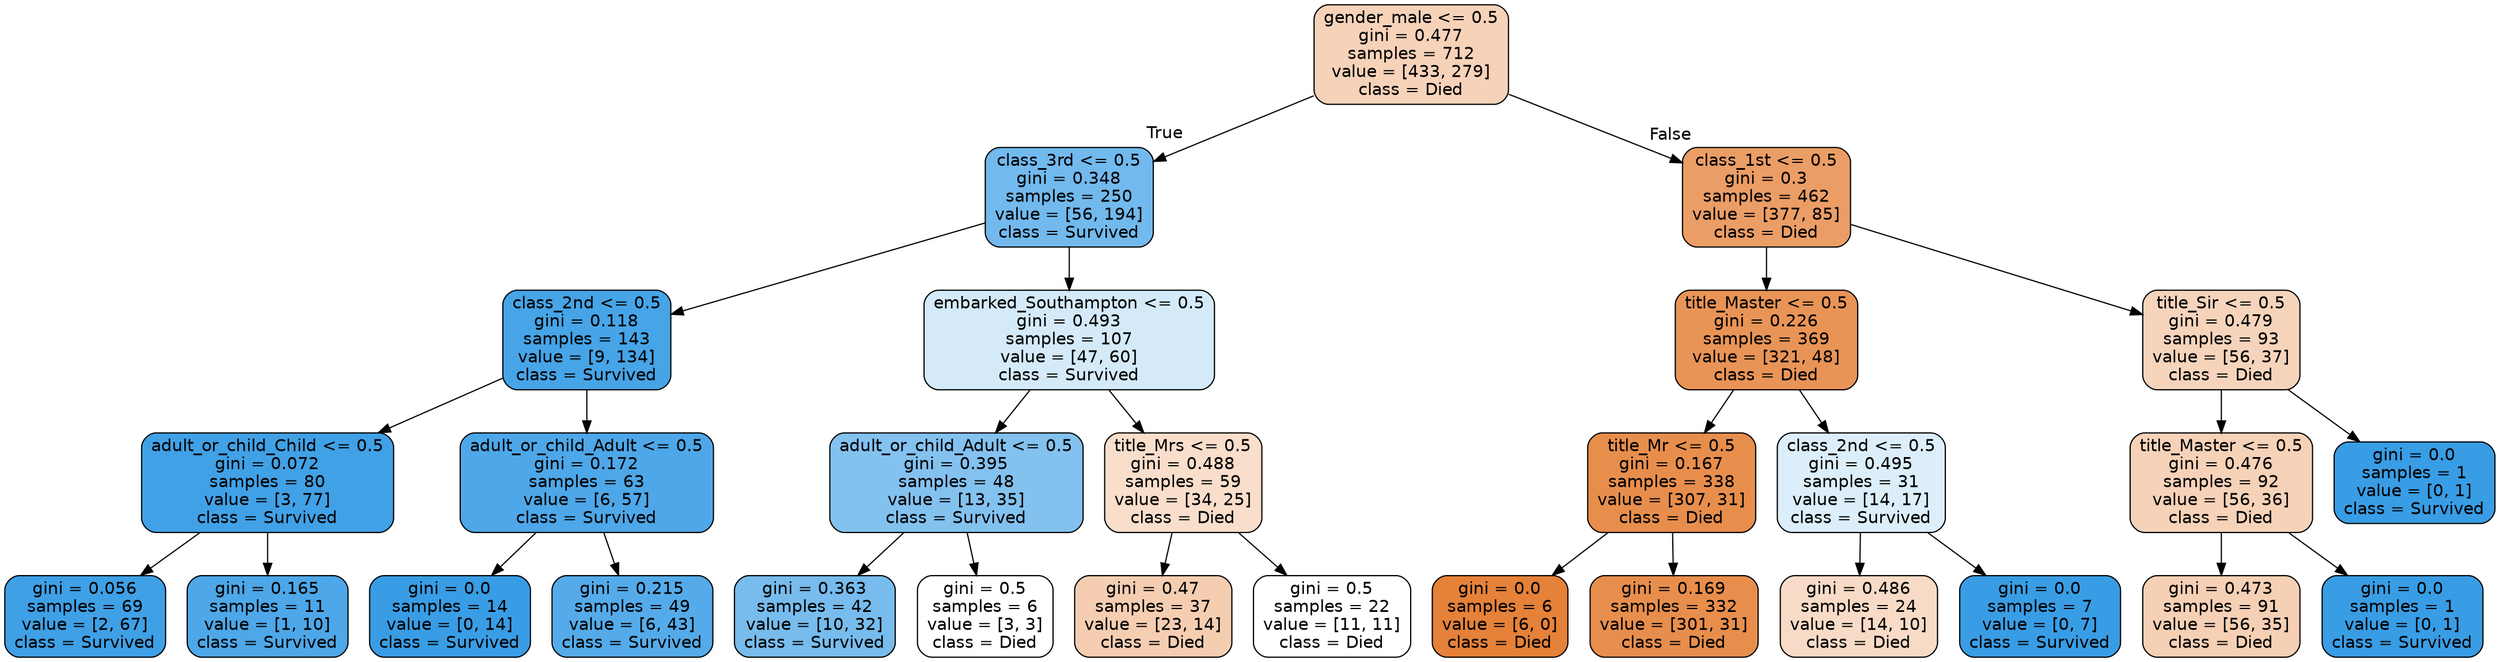 digraph Tree {
node [shape=box, style="filled, rounded", color="black", fontname="helvetica"] ;
edge [fontname="helvetica"] ;
0 [label="gender_male <= 0.5\ngini = 0.477\nsamples = 712\nvalue = [433, 279]\nclass = Died", fillcolor="#f6d2b9"] ;
1 [label="class_3rd <= 0.5\ngini = 0.348\nsamples = 250\nvalue = [56, 194]\nclass = Survived", fillcolor="#72b9ed"] ;
0 -> 1 [labeldistance=2.5, labelangle=45, headlabel="True"] ;
2 [label="class_2nd <= 0.5\ngini = 0.118\nsamples = 143\nvalue = [9, 134]\nclass = Survived", fillcolor="#46a4e7"] ;
1 -> 2 ;
3 [label="adult_or_child_Child <= 0.5\ngini = 0.072\nsamples = 80\nvalue = [3, 77]\nclass = Survived", fillcolor="#41a1e6"] ;
2 -> 3 ;
4 [label="gini = 0.056\nsamples = 69\nvalue = [2, 67]\nclass = Survived", fillcolor="#3fa0e6"] ;
3 -> 4 ;
5 [label="gini = 0.165\nsamples = 11\nvalue = [1, 10]\nclass = Survived", fillcolor="#4da7e8"] ;
3 -> 5 ;
6 [label="adult_or_child_Adult <= 0.5\ngini = 0.172\nsamples = 63\nvalue = [6, 57]\nclass = Survived", fillcolor="#4ea7e8"] ;
2 -> 6 ;
7 [label="gini = 0.0\nsamples = 14\nvalue = [0, 14]\nclass = Survived", fillcolor="#399de5"] ;
6 -> 7 ;
8 [label="gini = 0.215\nsamples = 49\nvalue = [6, 43]\nclass = Survived", fillcolor="#55abe9"] ;
6 -> 8 ;
9 [label="embarked_Southampton <= 0.5\ngini = 0.493\nsamples = 107\nvalue = [47, 60]\nclass = Survived", fillcolor="#d4eaf9"] ;
1 -> 9 ;
10 [label="adult_or_child_Adult <= 0.5\ngini = 0.395\nsamples = 48\nvalue = [13, 35]\nclass = Survived", fillcolor="#83c1ef"] ;
9 -> 10 ;
11 [label="gini = 0.363\nsamples = 42\nvalue = [10, 32]\nclass = Survived", fillcolor="#77bced"] ;
10 -> 11 ;
12 [label="gini = 0.5\nsamples = 6\nvalue = [3, 3]\nclass = Died", fillcolor="#ffffff"] ;
10 -> 12 ;
13 [label="title_Mrs <= 0.5\ngini = 0.488\nsamples = 59\nvalue = [34, 25]\nclass = Died", fillcolor="#f8decb"] ;
9 -> 13 ;
14 [label="gini = 0.47\nsamples = 37\nvalue = [23, 14]\nclass = Died", fillcolor="#f5ceb2"] ;
13 -> 14 ;
15 [label="gini = 0.5\nsamples = 22\nvalue = [11, 11]\nclass = Died", fillcolor="#ffffff"] ;
13 -> 15 ;
16 [label="class_1st <= 0.5\ngini = 0.3\nsamples = 462\nvalue = [377, 85]\nclass = Died", fillcolor="#eb9d66"] ;
0 -> 16 [labeldistance=2.5, labelangle=-45, headlabel="False"] ;
17 [label="title_Master <= 0.5\ngini = 0.226\nsamples = 369\nvalue = [321, 48]\nclass = Died", fillcolor="#e99457"] ;
16 -> 17 ;
18 [label="title_Mr <= 0.5\ngini = 0.167\nsamples = 338\nvalue = [307, 31]\nclass = Died", fillcolor="#e88e4d"] ;
17 -> 18 ;
19 [label="gini = 0.0\nsamples = 6\nvalue = [6, 0]\nclass = Died", fillcolor="#e58139"] ;
18 -> 19 ;
20 [label="gini = 0.169\nsamples = 332\nvalue = [301, 31]\nclass = Died", fillcolor="#e88e4d"] ;
18 -> 20 ;
21 [label="class_2nd <= 0.5\ngini = 0.495\nsamples = 31\nvalue = [14, 17]\nclass = Survived", fillcolor="#dceefa"] ;
17 -> 21 ;
22 [label="gini = 0.486\nsamples = 24\nvalue = [14, 10]\nclass = Died", fillcolor="#f8dbc6"] ;
21 -> 22 ;
23 [label="gini = 0.0\nsamples = 7\nvalue = [0, 7]\nclass = Survived", fillcolor="#399de5"] ;
21 -> 23 ;
24 [label="title_Sir <= 0.5\ngini = 0.479\nsamples = 93\nvalue = [56, 37]\nclass = Died", fillcolor="#f6d4bc"] ;
16 -> 24 ;
25 [label="title_Master <= 0.5\ngini = 0.476\nsamples = 92\nvalue = [56, 36]\nclass = Died", fillcolor="#f6d2b8"] ;
24 -> 25 ;
26 [label="gini = 0.473\nsamples = 91\nvalue = [56, 35]\nclass = Died", fillcolor="#f5d0b5"] ;
25 -> 26 ;
27 [label="gini = 0.0\nsamples = 1\nvalue = [0, 1]\nclass = Survived", fillcolor="#399de5"] ;
25 -> 27 ;
28 [label="gini = 0.0\nsamples = 1\nvalue = [0, 1]\nclass = Survived", fillcolor="#399de5"] ;
24 -> 28 ;
}